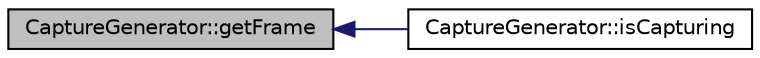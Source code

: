 digraph "CaptureGenerator::getFrame"
{
 // INTERACTIVE_SVG=YES
  edge [fontname="Helvetica",fontsize="10",labelfontname="Helvetica",labelfontsize="10"];
  node [fontname="Helvetica",fontsize="10",shape=record];
  rankdir="LR";
  Node1 [label="CaptureGenerator::getFrame",height=0.2,width=0.4,color="black", fillcolor="grey75", style="filled", fontcolor="black"];
  Node1 -> Node2 [dir="back",color="midnightblue",fontsize="10",style="solid",fontname="Helvetica"];
  Node2 [label="CaptureGenerator::isCapturing",height=0.2,width=0.4,color="black", fillcolor="white", style="filled",URL="$d8/d4a/class_capture_generator.html#add12e8bde9e8156b1de4a71647228937"];
}
